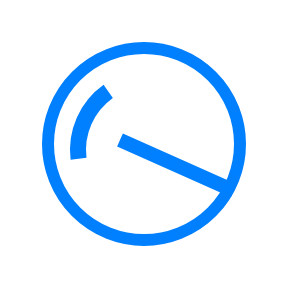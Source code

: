 <mxfile version="12.6.5" type="device"><diagram id="8vlEL8dU19VvEq3oVu2j" name="Page-1"><mxGraphModel dx="525" dy="448" grid="1" gridSize="10" guides="1" tooltips="1" connect="1" arrows="1" fold="1" page="1" pageScale="1" pageWidth="1100" pageHeight="850" math="0" shadow="0"><root><mxCell id="0"/><mxCell id="1" parent="0"/><mxCell id="pAdh6zbh1P1UDV26Z6ot-5" value="" style="group;fillColor=none;strokeColor=none;aspect=fixed;" vertex="1" connectable="0" parent="1"><mxGeometry width="144" height="144" as="geometry"/></mxCell><mxCell id="pAdh6zbh1P1UDV26Z6ot-1" value="" style="ellipse;whiteSpace=wrap;html=1;aspect=fixed;strokeColor=#007FFF;strokeWidth=6;labelBorderColor=#3333FF;labelBackgroundColor=none;shadow=0;" vertex="1" parent="pAdh6zbh1P1UDV26Z6ot-5"><mxGeometry x="24" y="24" width="96" height="96" as="geometry"/></mxCell><mxCell id="pAdh6zbh1P1UDV26Z6ot-2" value="" style="shape=link;html=1;strokeColor=#007FFF;strokeWidth=5;width=-1.905;exitX=0.968;exitY=0.743;exitDx=0;exitDy=0;exitPerimeter=0;" edge="1" parent="pAdh6zbh1P1UDV26Z6ot-5" source="pAdh6zbh1P1UDV26Z6ot-1"><mxGeometry width="50" height="50" relative="1" as="geometry"><mxPoint x="119.34" y="98.74" as="sourcePoint"/><mxPoint x="60" y="70" as="targetPoint"/></mxGeometry></mxCell><mxCell id="pAdh6zbh1P1UDV26Z6ot-3" value="" style="verticalLabelPosition=bottom;verticalAlign=top;html=1;shape=mxgraph.basic.arc;strokeColor=#007FFF;strokeWidth=8;startAngle=0.936;endAngle=0.107;shadow=0;labelBackgroundColor=none;fillColor=#3333FF;rotation=286;" vertex="1" parent="pAdh6zbh1P1UDV26Z6ot-5"><mxGeometry x="39" y="39" width="72" height="72" as="geometry"/></mxCell><mxCell id="pAdh6zbh1P1UDV26Z6ot-4" value="" style="shape=image;html=1;verticalAlign=top;verticalLabelPosition=bottom;labelBackgroundColor=#ffffff;imageAspect=0;aspect=fixed;image=https://cdn4.iconfinder.com/data/icons/flag_set/128/eu.png;shadow=0;strokeColor=#001DBC;strokeWidth=6;fillColor=#001DBC;gradientColor=#6666FF;" vertex="1" parent="pAdh6zbh1P1UDV26Z6ot-5"><mxGeometry x="48" y="48" width="48" height="48" as="geometry"/></mxCell></root></mxGraphModel></diagram></mxfile>